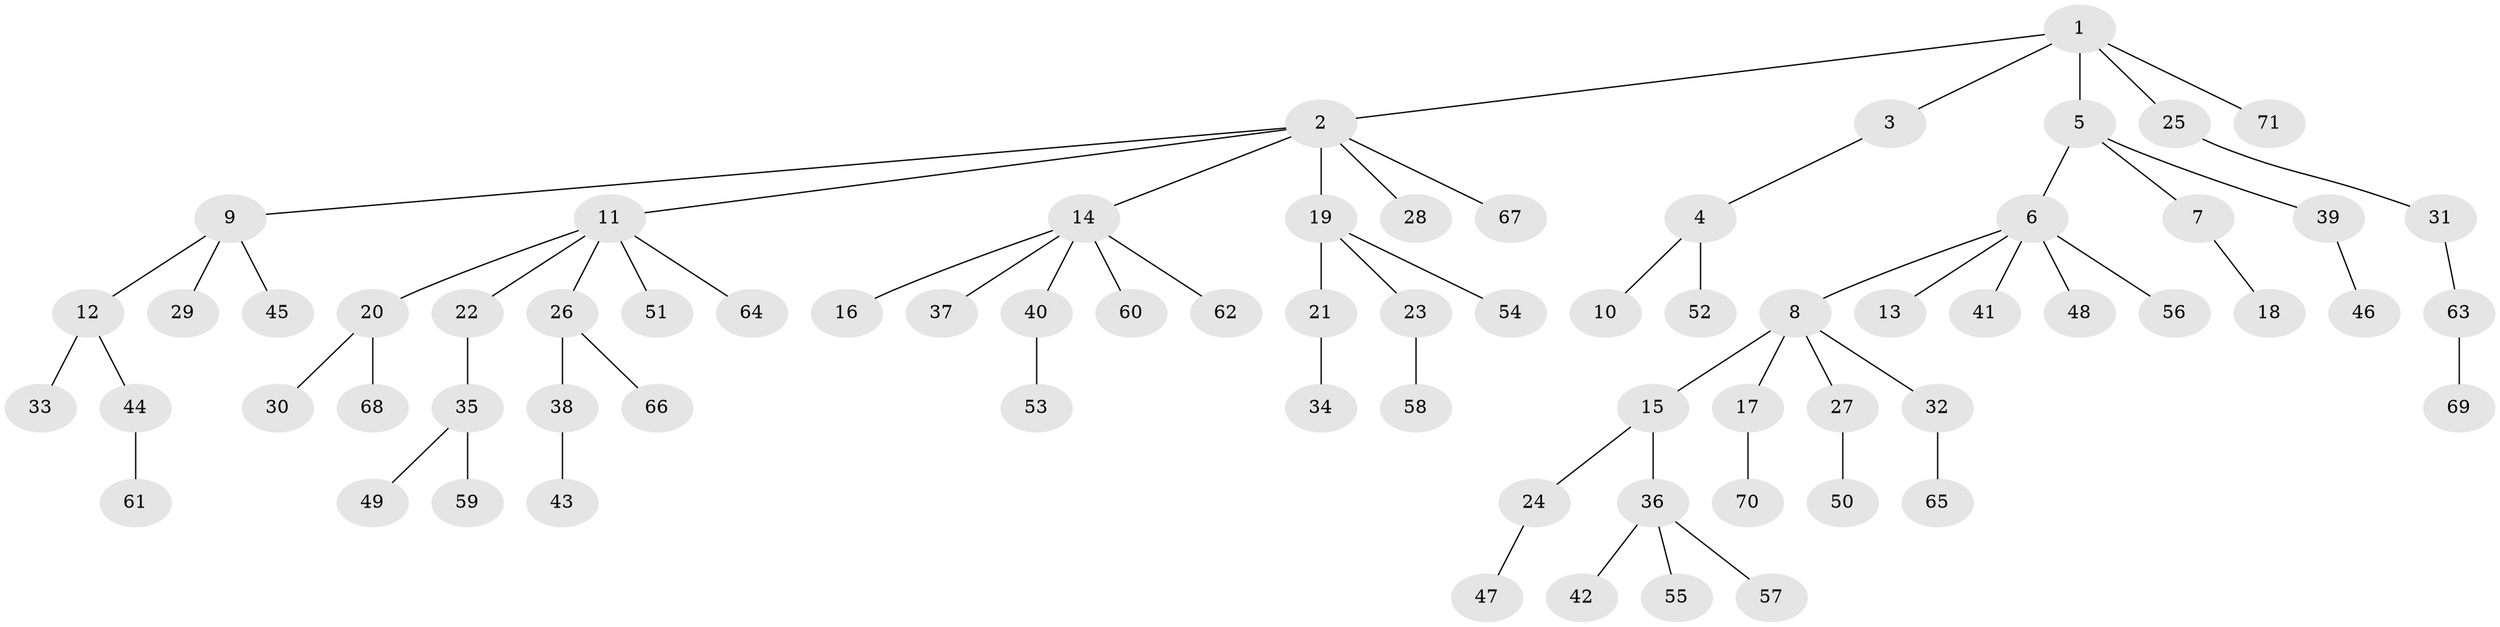 // coarse degree distribution, {10: 0.023809523809523808, 3: 0.09523809523809523, 7: 0.023809523809523808, 5: 0.023809523809523808, 2: 0.16666666666666666, 1: 0.6190476190476191, 4: 0.047619047619047616}
// Generated by graph-tools (version 1.1) at 2025/19/03/04/25 18:19:06]
// undirected, 71 vertices, 70 edges
graph export_dot {
graph [start="1"]
  node [color=gray90,style=filled];
  1;
  2;
  3;
  4;
  5;
  6;
  7;
  8;
  9;
  10;
  11;
  12;
  13;
  14;
  15;
  16;
  17;
  18;
  19;
  20;
  21;
  22;
  23;
  24;
  25;
  26;
  27;
  28;
  29;
  30;
  31;
  32;
  33;
  34;
  35;
  36;
  37;
  38;
  39;
  40;
  41;
  42;
  43;
  44;
  45;
  46;
  47;
  48;
  49;
  50;
  51;
  52;
  53;
  54;
  55;
  56;
  57;
  58;
  59;
  60;
  61;
  62;
  63;
  64;
  65;
  66;
  67;
  68;
  69;
  70;
  71;
  1 -- 2;
  1 -- 3;
  1 -- 5;
  1 -- 25;
  1 -- 71;
  2 -- 9;
  2 -- 11;
  2 -- 14;
  2 -- 19;
  2 -- 28;
  2 -- 67;
  3 -- 4;
  4 -- 10;
  4 -- 52;
  5 -- 6;
  5 -- 7;
  5 -- 39;
  6 -- 8;
  6 -- 13;
  6 -- 41;
  6 -- 48;
  6 -- 56;
  7 -- 18;
  8 -- 15;
  8 -- 17;
  8 -- 27;
  8 -- 32;
  9 -- 12;
  9 -- 29;
  9 -- 45;
  11 -- 20;
  11 -- 22;
  11 -- 26;
  11 -- 51;
  11 -- 64;
  12 -- 33;
  12 -- 44;
  14 -- 16;
  14 -- 37;
  14 -- 40;
  14 -- 60;
  14 -- 62;
  15 -- 24;
  15 -- 36;
  17 -- 70;
  19 -- 21;
  19 -- 23;
  19 -- 54;
  20 -- 30;
  20 -- 68;
  21 -- 34;
  22 -- 35;
  23 -- 58;
  24 -- 47;
  25 -- 31;
  26 -- 38;
  26 -- 66;
  27 -- 50;
  31 -- 63;
  32 -- 65;
  35 -- 49;
  35 -- 59;
  36 -- 42;
  36 -- 55;
  36 -- 57;
  38 -- 43;
  39 -- 46;
  40 -- 53;
  44 -- 61;
  63 -- 69;
}
